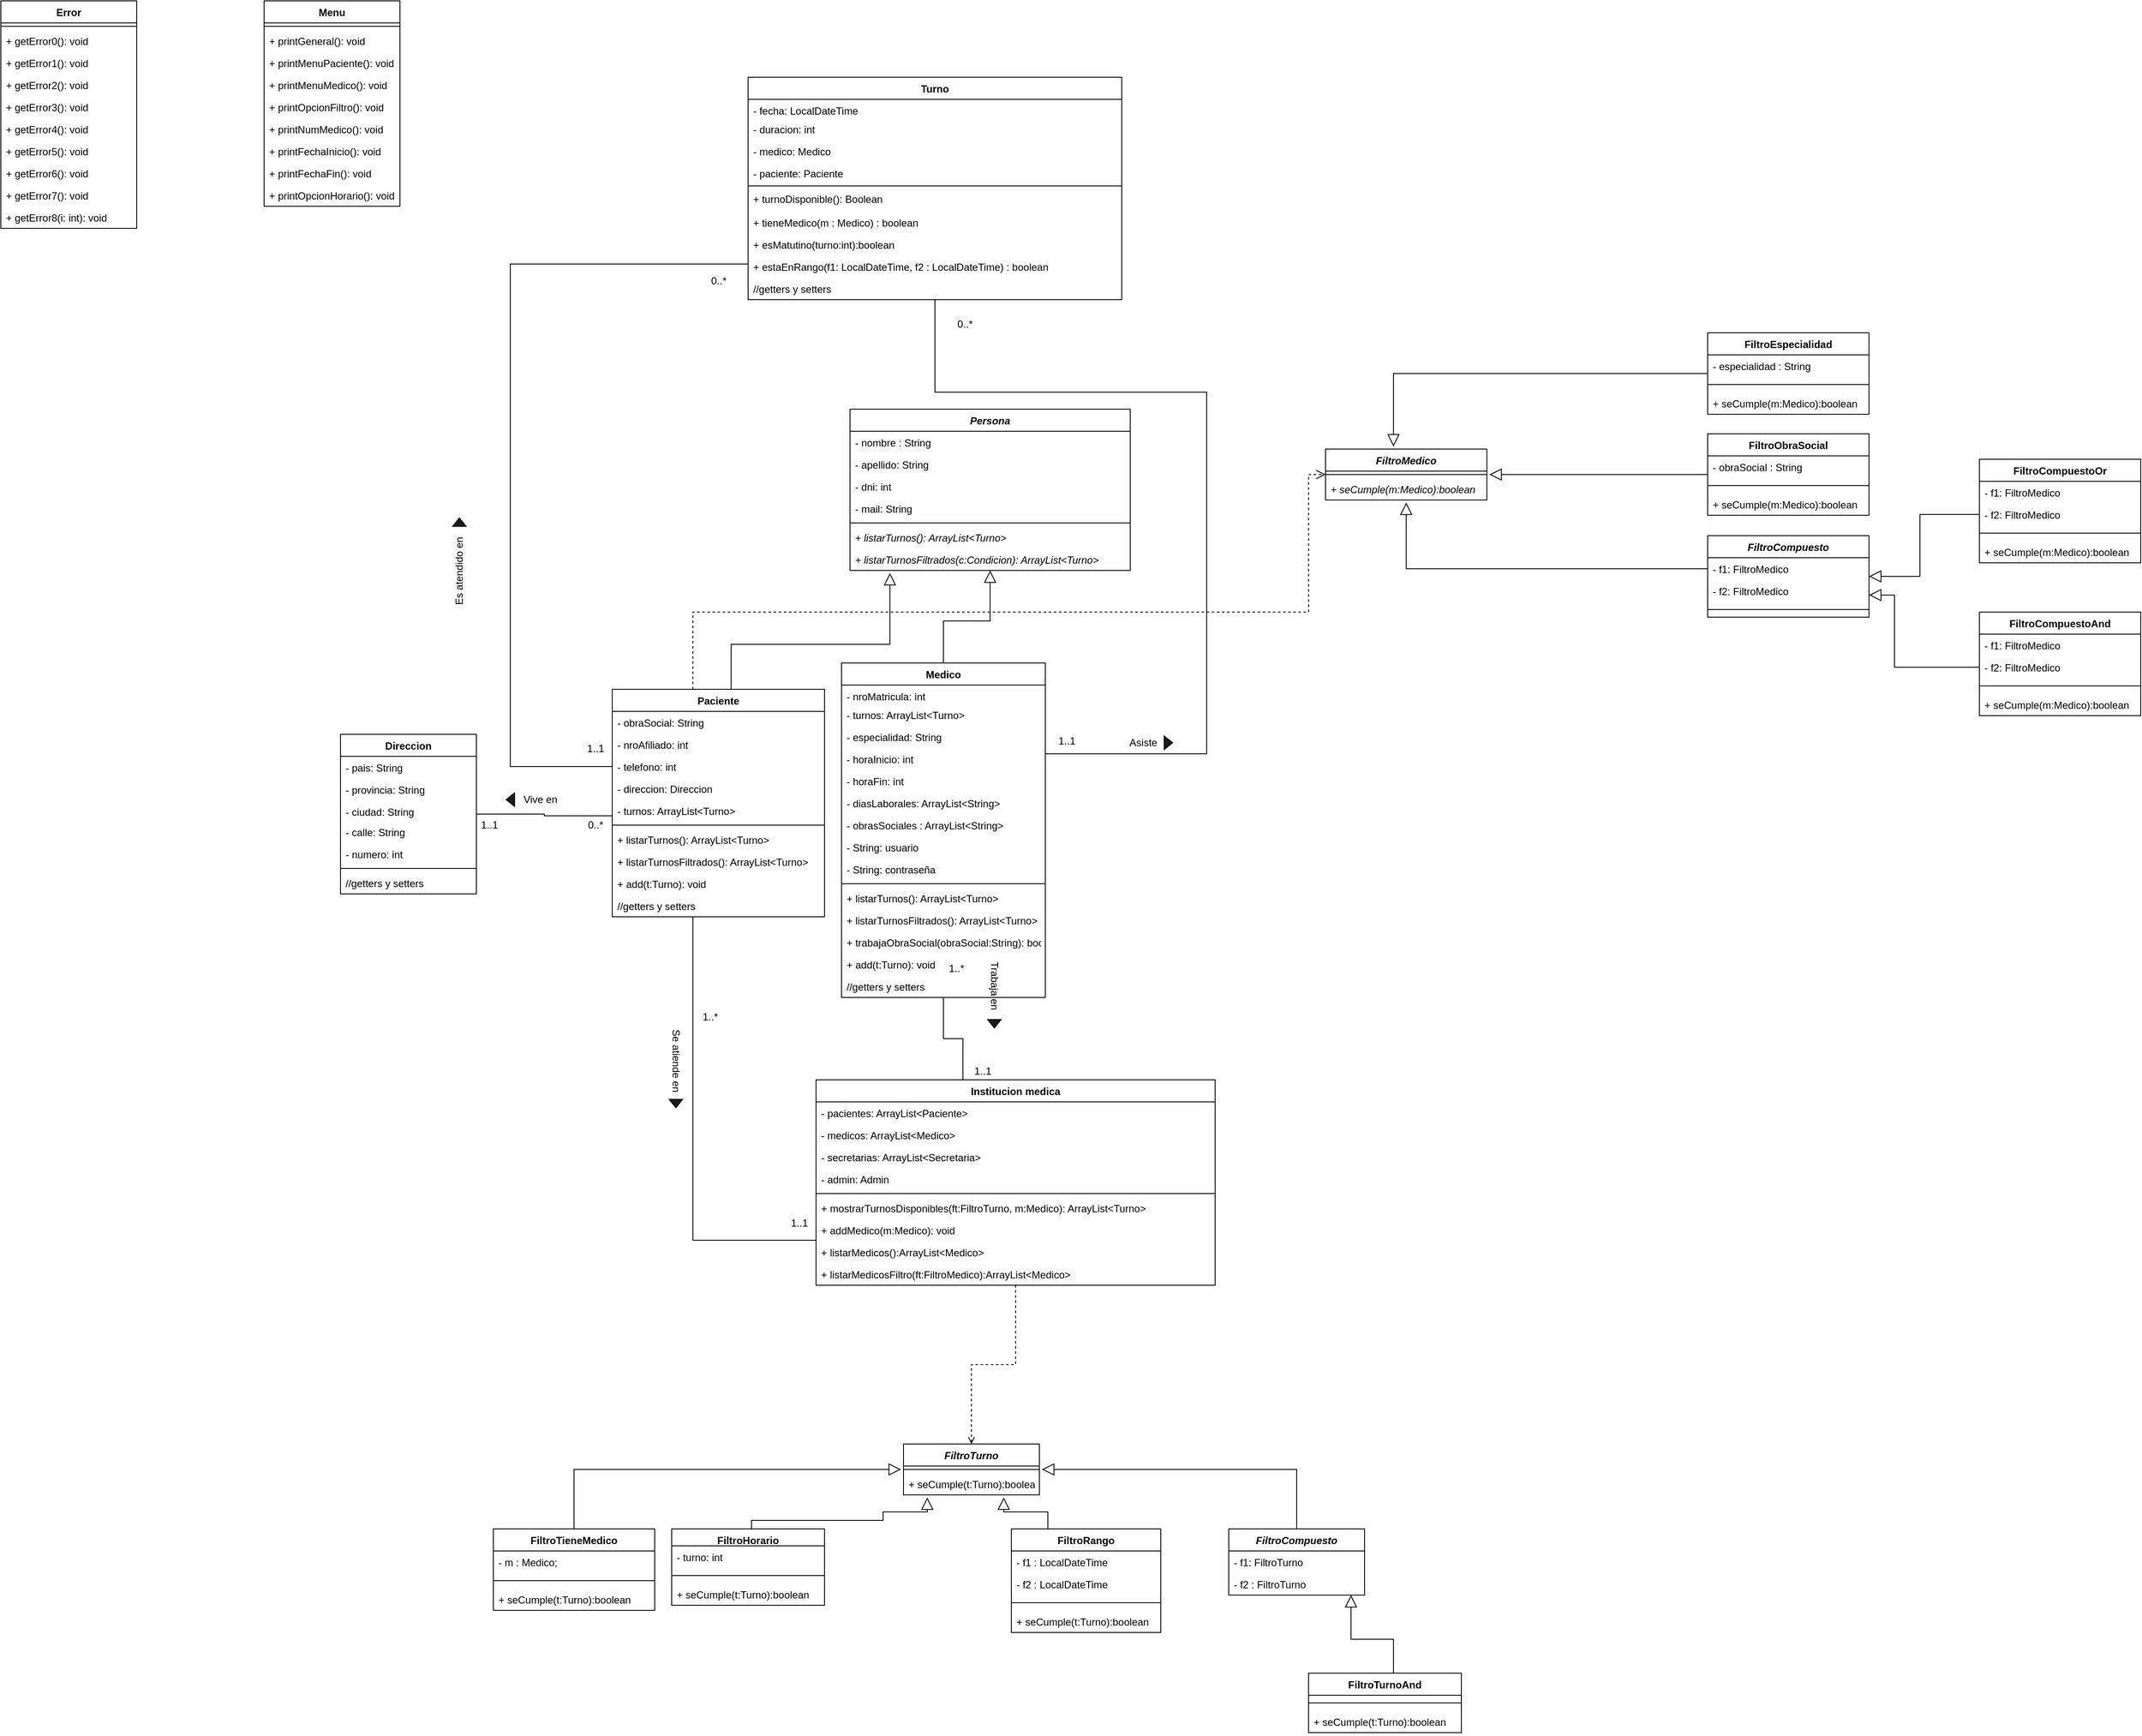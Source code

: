 <mxfile version="19.0.3" type="device"><diagram id="cJiB-IDNyukGRWWoUeCB" name="Page-1"><mxGraphModel dx="1501" dy="3322" grid="1" gridSize="10" guides="1" tooltips="1" connect="1" arrows="1" fold="1" page="1" pageScale="1" pageWidth="827" pageHeight="1169" math="0" shadow="0"><root><mxCell id="0"/><mxCell id="1" parent="0"/><mxCell id="bjw7EigKo9_n3ye77Zrh-1" style="edgeStyle=orthogonalEdgeStyle;rounded=0;orthogonalLoop=1;jettySize=auto;html=1;endArrow=none;endFill=0;" parent="1" source="bjw7EigKo9_n3ye77Zrh-3" target="bjw7EigKo9_n3ye77Zrh-27" edge="1"><mxGeometry relative="1" as="geometry"><Array as="points"><mxPoint x="425" y="90"/></Array></mxGeometry></mxCell><mxCell id="bjw7EigKo9_n3ye77Zrh-2" style="edgeStyle=orthogonalEdgeStyle;rounded=0;orthogonalLoop=1;jettySize=auto;html=1;startArrow=none;startFill=0;endArrow=open;endFill=0;endSize=9;sourcePerimeterSpacing=0;targetPerimeterSpacing=0;strokeWidth=1;dashed=1;" parent="1" source="bjw7EigKo9_n3ye77Zrh-3" target="bjw7EigKo9_n3ye77Zrh-98" edge="1"><mxGeometry relative="1" as="geometry"><Array as="points"><mxPoint x="425" y="-650"/><mxPoint x="1150" y="-650"/><mxPoint x="1150" y="-812"/></Array></mxGeometry></mxCell><mxCell id="bjw7EigKo9_n3ye77Zrh-3" value="Paciente" style="swimlane;fontStyle=1;align=center;verticalAlign=top;childLayout=stackLayout;horizontal=1;startSize=26;horizontalStack=0;resizeParent=1;resizeParentMax=0;resizeLast=0;collapsible=1;marginBottom=0;" parent="1" vertex="1"><mxGeometry x="330" y="-559" width="250" height="268" as="geometry"/></mxCell><mxCell id="bjw7EigKo9_n3ye77Zrh-4" value="- obraSocial: String" style="text;strokeColor=none;fillColor=none;align=left;verticalAlign=top;spacingLeft=4;spacingRight=4;overflow=hidden;rotatable=0;points=[[0,0.5],[1,0.5]];portConstraint=eastwest;" parent="bjw7EigKo9_n3ye77Zrh-3" vertex="1"><mxGeometry y="26" width="250" height="26" as="geometry"/></mxCell><mxCell id="bjw7EigKo9_n3ye77Zrh-5" value="- nroAfiliado: int" style="text;strokeColor=none;fillColor=none;align=left;verticalAlign=top;spacingLeft=4;spacingRight=4;overflow=hidden;rotatable=0;points=[[0,0.5],[1,0.5]];portConstraint=eastwest;" parent="bjw7EigKo9_n3ye77Zrh-3" vertex="1"><mxGeometry y="52" width="250" height="26" as="geometry"/></mxCell><mxCell id="bjw7EigKo9_n3ye77Zrh-6" value="- telefono: int" style="text;strokeColor=none;fillColor=none;align=left;verticalAlign=top;spacingLeft=4;spacingRight=4;overflow=hidden;rotatable=0;points=[[0,0.5],[1,0.5]];portConstraint=eastwest;" parent="bjw7EigKo9_n3ye77Zrh-3" vertex="1"><mxGeometry y="78" width="250" height="26" as="geometry"/></mxCell><mxCell id="bjw7EigKo9_n3ye77Zrh-7" value="- direccion: Direccion" style="text;strokeColor=none;fillColor=none;align=left;verticalAlign=top;spacingLeft=4;spacingRight=4;overflow=hidden;rotatable=0;points=[[0,0.5],[1,0.5]];portConstraint=eastwest;" parent="bjw7EigKo9_n3ye77Zrh-3" vertex="1"><mxGeometry y="104" width="250" height="26" as="geometry"/></mxCell><mxCell id="bjw7EigKo9_n3ye77Zrh-8" value="- turnos: ArrayList&lt;Turno&gt;" style="text;strokeColor=none;fillColor=none;align=left;verticalAlign=top;spacingLeft=4;spacingRight=4;overflow=hidden;rotatable=0;points=[[0,0.5],[1,0.5]];portConstraint=eastwest;" parent="bjw7EigKo9_n3ye77Zrh-3" vertex="1"><mxGeometry y="130" width="250" height="26" as="geometry"/></mxCell><mxCell id="bjw7EigKo9_n3ye77Zrh-9" value="" style="line;strokeWidth=1;fillColor=none;align=left;verticalAlign=middle;spacingTop=-1;spacingLeft=3;spacingRight=3;rotatable=0;labelPosition=right;points=[];portConstraint=eastwest;" parent="bjw7EigKo9_n3ye77Zrh-3" vertex="1"><mxGeometry y="156" width="250" height="8" as="geometry"/></mxCell><mxCell id="bjw7EigKo9_n3ye77Zrh-10" value="+ listarTurnos(): ArrayList&lt;Turno&gt;" style="text;strokeColor=none;fillColor=none;align=left;verticalAlign=top;spacingLeft=4;spacingRight=4;overflow=hidden;rotatable=0;points=[[0,0.5],[1,0.5]];portConstraint=eastwest;" parent="bjw7EigKo9_n3ye77Zrh-3" vertex="1"><mxGeometry y="164" width="250" height="26" as="geometry"/></mxCell><mxCell id="bjw7EigKo9_n3ye77Zrh-11" value="+ listarTurnosFiltrados(): ArrayList&lt;Turno&gt;" style="text;strokeColor=none;fillColor=none;align=left;verticalAlign=top;spacingLeft=4;spacingRight=4;overflow=hidden;rotatable=0;points=[[0,0.5],[1,0.5]];portConstraint=eastwest;" parent="bjw7EigKo9_n3ye77Zrh-3" vertex="1"><mxGeometry y="190" width="250" height="26" as="geometry"/></mxCell><mxCell id="bjw7EigKo9_n3ye77Zrh-16" value="+ add(t:Turno): void" style="text;strokeColor=none;fillColor=none;align=left;verticalAlign=top;spacingLeft=4;spacingRight=4;overflow=hidden;rotatable=0;points=[[0,0.5],[1,0.5]];portConstraint=eastwest;" parent="bjw7EigKo9_n3ye77Zrh-3" vertex="1"><mxGeometry y="216" width="250" height="26" as="geometry"/></mxCell><mxCell id="bjw7EigKo9_n3ye77Zrh-17" value="//getters y setters" style="text;strokeColor=none;fillColor=none;align=left;verticalAlign=top;spacingLeft=4;spacingRight=4;overflow=hidden;rotatable=0;points=[[0,0.5],[1,0.5]];portConstraint=eastwest;" parent="bjw7EigKo9_n3ye77Zrh-3" vertex="1"><mxGeometry y="242" width="250" height="26" as="geometry"/></mxCell><mxCell id="bjw7EigKo9_n3ye77Zrh-18" style="edgeStyle=orthogonalEdgeStyle;rounded=0;orthogonalLoop=1;jettySize=auto;html=1;exitX=0.5;exitY=1;exitDx=0;exitDy=0;entryX=0.5;entryY=0;entryDx=0;entryDy=0;endArrow=none;endFill=0;startArrow=block;startFill=0;sourcePerimeterSpacing=3;startSize=12;" parent="1" source="bjw7EigKo9_n3ye77Zrh-19" target="bjw7EigKo9_n3ye77Zrh-41" edge="1"><mxGeometry relative="1" as="geometry"/></mxCell><mxCell id="bjw7EigKo9_n3ye77Zrh-19" value="Persona" style="swimlane;fontStyle=3;align=center;verticalAlign=top;childLayout=stackLayout;horizontal=1;startSize=26;horizontalStack=0;resizeParent=1;resizeParentMax=0;resizeLast=0;collapsible=1;marginBottom=0;" parent="1" vertex="1"><mxGeometry x="610" y="-889" width="330" height="190" as="geometry"/></mxCell><mxCell id="bjw7EigKo9_n3ye77Zrh-20" value="- nombre : String" style="text;strokeColor=none;fillColor=none;align=left;verticalAlign=top;spacingLeft=4;spacingRight=4;overflow=hidden;rotatable=0;points=[[0,0.5],[1,0.5]];portConstraint=eastwest;" parent="bjw7EigKo9_n3ye77Zrh-19" vertex="1"><mxGeometry y="26" width="330" height="26" as="geometry"/></mxCell><mxCell id="bjw7EigKo9_n3ye77Zrh-21" value="- apellido: String" style="text;strokeColor=none;fillColor=none;align=left;verticalAlign=top;spacingLeft=4;spacingRight=4;overflow=hidden;rotatable=0;points=[[0,0.5],[1,0.5]];portConstraint=eastwest;" parent="bjw7EigKo9_n3ye77Zrh-19" vertex="1"><mxGeometry y="52" width="330" height="26" as="geometry"/></mxCell><mxCell id="bjw7EigKo9_n3ye77Zrh-22" value="- dni: int" style="text;strokeColor=none;fillColor=none;align=left;verticalAlign=top;spacingLeft=4;spacingRight=4;overflow=hidden;rotatable=0;points=[[0,0.5],[1,0.5]];portConstraint=eastwest;" parent="bjw7EigKo9_n3ye77Zrh-19" vertex="1"><mxGeometry y="78" width="330" height="26" as="geometry"/></mxCell><mxCell id="bjw7EigKo9_n3ye77Zrh-23" value="- mail: String" style="text;strokeColor=none;fillColor=none;align=left;verticalAlign=top;spacingLeft=4;spacingRight=4;overflow=hidden;rotatable=0;points=[[0,0.5],[1,0.5]];portConstraint=eastwest;" parent="bjw7EigKo9_n3ye77Zrh-19" vertex="1"><mxGeometry y="104" width="330" height="26" as="geometry"/></mxCell><mxCell id="bjw7EigKo9_n3ye77Zrh-24" value="" style="line;strokeWidth=1;fillColor=none;align=left;verticalAlign=middle;spacingTop=-1;spacingLeft=3;spacingRight=3;rotatable=0;labelPosition=right;points=[];portConstraint=eastwest;" parent="bjw7EigKo9_n3ye77Zrh-19" vertex="1"><mxGeometry y="130" width="330" height="8" as="geometry"/></mxCell><mxCell id="bjw7EigKo9_n3ye77Zrh-25" value="+ listarTurnos(): ArrayList&lt;Turno&gt;" style="text;strokeColor=none;fillColor=none;align=left;verticalAlign=top;spacingLeft=4;spacingRight=4;overflow=hidden;rotatable=0;points=[[0,0.5],[1,0.5]];portConstraint=eastwest;fontStyle=2" parent="bjw7EigKo9_n3ye77Zrh-19" vertex="1"><mxGeometry y="138" width="330" height="26" as="geometry"/></mxCell><mxCell id="bjw7EigKo9_n3ye77Zrh-26" value="+ listarTurnosFiltrados(c:Condicion): ArrayList&lt;Turno&gt;" style="text;strokeColor=none;fillColor=none;align=left;verticalAlign=top;spacingLeft=4;spacingRight=4;overflow=hidden;rotatable=0;points=[[0,0.5],[1,0.5]];portConstraint=eastwest;fontStyle=2" parent="bjw7EigKo9_n3ye77Zrh-19" vertex="1"><mxGeometry y="164" width="330" height="26" as="geometry"/></mxCell><mxCell id="bjw7EigKo9_n3ye77Zrh-27" value="Institucion medica" style="swimlane;fontStyle=1;align=center;verticalAlign=top;childLayout=stackLayout;horizontal=1;startSize=26;horizontalStack=0;resizeParent=1;resizeParentMax=0;resizeLast=0;collapsible=1;marginBottom=0;" parent="1" vertex="1"><mxGeometry x="570" y="-99" width="470" height="242" as="geometry"><mxRectangle x="500" y="140" width="140" height="26" as="alternateBounds"/></mxGeometry></mxCell><mxCell id="bjw7EigKo9_n3ye77Zrh-28" value="- pacientes: ArrayList&lt;Paciente&gt;" style="text;strokeColor=none;fillColor=none;align=left;verticalAlign=top;spacingLeft=4;spacingRight=4;overflow=hidden;rotatable=0;points=[[0,0.5],[1,0.5]];portConstraint=eastwest;" parent="bjw7EigKo9_n3ye77Zrh-27" vertex="1"><mxGeometry y="26" width="470" height="26" as="geometry"/></mxCell><mxCell id="bjw7EigKo9_n3ye77Zrh-29" value="- medicos: ArrayList&lt;Medico&gt;" style="text;strokeColor=none;fillColor=none;align=left;verticalAlign=top;spacingLeft=4;spacingRight=4;overflow=hidden;rotatable=0;points=[[0,0.5],[1,0.5]];portConstraint=eastwest;" parent="bjw7EigKo9_n3ye77Zrh-27" vertex="1"><mxGeometry y="52" width="470" height="26" as="geometry"/></mxCell><mxCell id="bjw7EigKo9_n3ye77Zrh-30" value="- secretarias: ArrayList&lt;Secretaria&gt;" style="text;strokeColor=none;fillColor=none;align=left;verticalAlign=top;spacingLeft=4;spacingRight=4;overflow=hidden;rotatable=0;points=[[0,0.5],[1,0.5]];portConstraint=eastwest;" parent="bjw7EigKo9_n3ye77Zrh-27" vertex="1"><mxGeometry y="78" width="470" height="26" as="geometry"/></mxCell><mxCell id="bjw7EigKo9_n3ye77Zrh-31" value="- admin: Admin" style="text;strokeColor=none;fillColor=none;align=left;verticalAlign=top;spacingLeft=4;spacingRight=4;overflow=hidden;rotatable=0;points=[[0,0.5],[1,0.5]];portConstraint=eastwest;" parent="bjw7EigKo9_n3ye77Zrh-27" vertex="1"><mxGeometry y="104" width="470" height="26" as="geometry"/></mxCell><mxCell id="bjw7EigKo9_n3ye77Zrh-32" value="" style="line;strokeWidth=1;fillColor=none;align=left;verticalAlign=middle;spacingTop=-1;spacingLeft=3;spacingRight=3;rotatable=0;labelPosition=right;points=[];portConstraint=eastwest;" parent="bjw7EigKo9_n3ye77Zrh-27" vertex="1"><mxGeometry y="130" width="470" height="8" as="geometry"/></mxCell><mxCell id="bjw7EigKo9_n3ye77Zrh-34" value="+ mostrarTurnosDisponibles(ft:FiltroTurno, m:Medico): ArrayList&lt;Turno&gt;" style="text;strokeColor=none;fillColor=none;align=left;verticalAlign=top;spacingLeft=4;spacingRight=4;overflow=hidden;rotatable=0;points=[[0,0.5],[1,0.5]];portConstraint=eastwest;" parent="bjw7EigKo9_n3ye77Zrh-27" vertex="1"><mxGeometry y="138" width="470" height="26" as="geometry"/></mxCell><mxCell id="bjw7EigKo9_n3ye77Zrh-35" value="+ addMedico(m:Medico): void" style="text;strokeColor=none;fillColor=none;align=left;verticalAlign=top;spacingLeft=4;spacingRight=4;overflow=hidden;rotatable=0;points=[[0,0.5],[1,0.5]];portConstraint=eastwest;" parent="bjw7EigKo9_n3ye77Zrh-27" vertex="1"><mxGeometry y="164" width="470" height="26" as="geometry"/></mxCell><mxCell id="bjw7EigKo9_n3ye77Zrh-37" value="+ listarMedicos():ArrayList&lt;Medico&gt;" style="text;strokeColor=none;fillColor=none;align=left;verticalAlign=top;spacingLeft=4;spacingRight=4;overflow=hidden;rotatable=0;points=[[0,0.5],[1,0.5]];portConstraint=eastwest;" parent="bjw7EigKo9_n3ye77Zrh-27" vertex="1"><mxGeometry y="190" width="470" height="26" as="geometry"/></mxCell><mxCell id="bjw7EigKo9_n3ye77Zrh-38" value="+ listarMedicosFiltro(ft:FiltroMedico):ArrayList&lt;Medico&gt;" style="text;strokeColor=none;fillColor=none;align=left;verticalAlign=top;spacingLeft=4;spacingRight=4;overflow=hidden;rotatable=0;points=[[0,0.5],[1,0.5]];portConstraint=eastwest;" parent="bjw7EigKo9_n3ye77Zrh-27" vertex="1"><mxGeometry y="216" width="470" height="26" as="geometry"/></mxCell><mxCell id="bjw7EigKo9_n3ye77Zrh-40" style="edgeStyle=orthogonalEdgeStyle;rounded=0;orthogonalLoop=1;jettySize=auto;html=1;endArrow=none;endFill=0;entryX=0.368;entryY=0;entryDx=0;entryDy=0;entryPerimeter=0;" parent="1" source="bjw7EigKo9_n3ye77Zrh-41" target="bjw7EigKo9_n3ye77Zrh-27" edge="1"><mxGeometry relative="1" as="geometry"><mxPoint x="710" y="-149" as="targetPoint"/></mxGeometry></mxCell><mxCell id="bjw7EigKo9_n3ye77Zrh-41" value="Medico" style="swimlane;fontStyle=1;align=center;verticalAlign=top;childLayout=stackLayout;horizontal=1;startSize=26;horizontalStack=0;resizeParent=1;resizeParentMax=0;resizeLast=0;collapsible=1;marginBottom=0;" parent="1" vertex="1"><mxGeometry x="600" y="-590" width="240" height="394" as="geometry"/></mxCell><mxCell id="bjw7EigKo9_n3ye77Zrh-42" value="- nroMatricula: int" style="text;strokeColor=none;fillColor=none;align=left;verticalAlign=top;spacingLeft=4;spacingRight=4;overflow=hidden;rotatable=0;points=[[0,0.5],[1,0.5]];portConstraint=eastwest;" parent="bjw7EigKo9_n3ye77Zrh-41" vertex="1"><mxGeometry y="26" width="240" height="22" as="geometry"/></mxCell><mxCell id="bjw7EigKo9_n3ye77Zrh-43" value="- turnos: ArrayList&lt;Turno&gt;" style="text;strokeColor=none;fillColor=none;align=left;verticalAlign=top;spacingLeft=4;spacingRight=4;overflow=hidden;rotatable=0;points=[[0,0.5],[1,0.5]];portConstraint=eastwest;" parent="bjw7EigKo9_n3ye77Zrh-41" vertex="1"><mxGeometry y="48" width="240" height="26" as="geometry"/></mxCell><mxCell id="bjw7EigKo9_n3ye77Zrh-44" value="- especialidad: String" style="text;strokeColor=none;fillColor=none;align=left;verticalAlign=top;spacingLeft=4;spacingRight=4;overflow=hidden;rotatable=0;points=[[0,0.5],[1,0.5]];portConstraint=eastwest;" parent="bjw7EigKo9_n3ye77Zrh-41" vertex="1"><mxGeometry y="74" width="240" height="26" as="geometry"/></mxCell><mxCell id="bjw7EigKo9_n3ye77Zrh-45" value="- horaInicio: int" style="text;strokeColor=none;fillColor=none;align=left;verticalAlign=top;spacingLeft=4;spacingRight=4;overflow=hidden;rotatable=0;points=[[0,0.5],[1,0.5]];portConstraint=eastwest;" parent="bjw7EigKo9_n3ye77Zrh-41" vertex="1"><mxGeometry y="100" width="240" height="26" as="geometry"/></mxCell><mxCell id="bjw7EigKo9_n3ye77Zrh-46" value="- horaFin: int" style="text;strokeColor=none;fillColor=none;align=left;verticalAlign=top;spacingLeft=4;spacingRight=4;overflow=hidden;rotatable=0;points=[[0,0.5],[1,0.5]];portConstraint=eastwest;" parent="bjw7EigKo9_n3ye77Zrh-41" vertex="1"><mxGeometry y="126" width="240" height="26" as="geometry"/></mxCell><mxCell id="bjw7EigKo9_n3ye77Zrh-47" value="- diasLaborales: ArrayList&lt;String&gt;" style="text;strokeColor=none;fillColor=none;align=left;verticalAlign=top;spacingLeft=4;spacingRight=4;overflow=hidden;rotatable=0;points=[[0,0.5],[1,0.5]];portConstraint=eastwest;" parent="bjw7EigKo9_n3ye77Zrh-41" vertex="1"><mxGeometry y="152" width="240" height="26" as="geometry"/></mxCell><mxCell id="bjw7EigKo9_n3ye77Zrh-48" value="- obrasSociales : ArrayList&lt;String&gt;" style="text;strokeColor=none;fillColor=none;align=left;verticalAlign=top;spacingLeft=4;spacingRight=4;overflow=hidden;rotatable=0;points=[[0,0.5],[1,0.5]];portConstraint=eastwest;" parent="bjw7EigKo9_n3ye77Zrh-41" vertex="1"><mxGeometry y="178" width="240" height="26" as="geometry"/></mxCell><mxCell id="3RdYv2vXyLwJVeUjbhMm-1" value="- String: usuario" style="text;strokeColor=none;fillColor=none;align=left;verticalAlign=top;spacingLeft=4;spacingRight=4;overflow=hidden;rotatable=0;points=[[0,0.5],[1,0.5]];portConstraint=eastwest;" vertex="1" parent="bjw7EigKo9_n3ye77Zrh-41"><mxGeometry y="204" width="240" height="26" as="geometry"/></mxCell><mxCell id="3RdYv2vXyLwJVeUjbhMm-2" value="- String: contraseña" style="text;strokeColor=none;fillColor=none;align=left;verticalAlign=top;spacingLeft=4;spacingRight=4;overflow=hidden;rotatable=0;points=[[0,0.5],[1,0.5]];portConstraint=eastwest;" vertex="1" parent="bjw7EigKo9_n3ye77Zrh-41"><mxGeometry y="230" width="240" height="26" as="geometry"/></mxCell><mxCell id="bjw7EigKo9_n3ye77Zrh-49" value="" style="line;strokeWidth=1;fillColor=none;align=left;verticalAlign=middle;spacingTop=-1;spacingLeft=3;spacingRight=3;rotatable=0;labelPosition=right;points=[];portConstraint=eastwest;" parent="bjw7EigKo9_n3ye77Zrh-41" vertex="1"><mxGeometry y="256" width="240" height="8" as="geometry"/></mxCell><mxCell id="bjw7EigKo9_n3ye77Zrh-50" value="+ listarTurnos(): ArrayList&lt;Turno&gt;" style="text;strokeColor=none;fillColor=none;align=left;verticalAlign=top;spacingLeft=4;spacingRight=4;overflow=hidden;rotatable=0;points=[[0,0.5],[1,0.5]];portConstraint=eastwest;" parent="bjw7EigKo9_n3ye77Zrh-41" vertex="1"><mxGeometry y="264" width="240" height="26" as="geometry"/></mxCell><mxCell id="bjw7EigKo9_n3ye77Zrh-51" value="+ listarTurnosFiltrados(): ArrayList&lt;Turno&gt;" style="text;strokeColor=none;fillColor=none;align=left;verticalAlign=top;spacingLeft=4;spacingRight=4;overflow=hidden;rotatable=0;points=[[0,0.5],[1,0.5]];portConstraint=eastwest;" parent="bjw7EigKo9_n3ye77Zrh-41" vertex="1"><mxGeometry y="290" width="240" height="26" as="geometry"/></mxCell><mxCell id="bjw7EigKo9_n3ye77Zrh-52" value="+ trabajaObraSocial(obraSocial:String): boolean" style="text;strokeColor=none;fillColor=none;align=left;verticalAlign=top;spacingLeft=4;spacingRight=4;overflow=hidden;rotatable=0;points=[[0,0.5],[1,0.5]];portConstraint=eastwest;" parent="bjw7EigKo9_n3ye77Zrh-41" vertex="1"><mxGeometry y="316" width="240" height="26" as="geometry"/></mxCell><mxCell id="bjw7EigKo9_n3ye77Zrh-53" value="+ add(t:Turno): void" style="text;strokeColor=none;fillColor=none;align=left;verticalAlign=top;spacingLeft=4;spacingRight=4;overflow=hidden;rotatable=0;points=[[0,0.5],[1,0.5]];portConstraint=eastwest;" parent="bjw7EigKo9_n3ye77Zrh-41" vertex="1"><mxGeometry y="342" width="240" height="26" as="geometry"/></mxCell><mxCell id="bjw7EigKo9_n3ye77Zrh-54" value="//getters y setters" style="text;strokeColor=none;fillColor=none;align=left;verticalAlign=top;spacingLeft=4;spacingRight=4;overflow=hidden;rotatable=0;points=[[0,0.5],[1,0.5]];portConstraint=eastwest;" parent="bjw7EigKo9_n3ye77Zrh-41" vertex="1"><mxGeometry y="368" width="240" height="26" as="geometry"/></mxCell><mxCell id="bjw7EigKo9_n3ye77Zrh-74" style="edgeStyle=orthogonalEdgeStyle;rounded=0;orthogonalLoop=1;jettySize=auto;html=1;startArrow=none;startFill=0;endArrow=none;endFill=0;endSize=13;" parent="1" source="bjw7EigKo9_n3ye77Zrh-75" target="bjw7EigKo9_n3ye77Zrh-3" edge="1"><mxGeometry relative="1" as="geometry"><Array as="points"><mxPoint x="250" y="-412"/><mxPoint x="250" y="-410"/></Array></mxGeometry></mxCell><mxCell id="bjw7EigKo9_n3ye77Zrh-75" value="Direccion" style="swimlane;fontStyle=1;align=center;verticalAlign=top;childLayout=stackLayout;horizontal=1;startSize=26;horizontalStack=0;resizeParent=1;resizeParentMax=0;resizeLast=0;collapsible=1;marginBottom=0;" parent="1" vertex="1"><mxGeometry x="10" y="-506" width="160" height="188" as="geometry"/></mxCell><mxCell id="bjw7EigKo9_n3ye77Zrh-76" value="- pais: String" style="text;strokeColor=none;fillColor=none;align=left;verticalAlign=top;spacingLeft=4;spacingRight=4;overflow=hidden;rotatable=0;points=[[0,0.5],[1,0.5]];portConstraint=eastwest;" parent="bjw7EigKo9_n3ye77Zrh-75" vertex="1"><mxGeometry y="26" width="160" height="26" as="geometry"/></mxCell><mxCell id="bjw7EigKo9_n3ye77Zrh-77" value="- provincia: String" style="text;strokeColor=none;fillColor=none;align=left;verticalAlign=top;spacingLeft=4;spacingRight=4;overflow=hidden;rotatable=0;points=[[0,0.5],[1,0.5]];portConstraint=eastwest;" parent="bjw7EigKo9_n3ye77Zrh-75" vertex="1"><mxGeometry y="52" width="160" height="26" as="geometry"/></mxCell><mxCell id="bjw7EigKo9_n3ye77Zrh-78" value="- ciudad: String" style="text;strokeColor=none;fillColor=none;align=left;verticalAlign=top;spacingLeft=4;spacingRight=4;overflow=hidden;rotatable=0;points=[[0,0.5],[1,0.5]];portConstraint=eastwest;" parent="bjw7EigKo9_n3ye77Zrh-75" vertex="1"><mxGeometry y="78" width="160" height="24" as="geometry"/></mxCell><mxCell id="bjw7EigKo9_n3ye77Zrh-79" value="- calle: String" style="text;strokeColor=none;fillColor=none;align=left;verticalAlign=top;spacingLeft=4;spacingRight=4;overflow=hidden;rotatable=0;points=[[0,0.5],[1,0.5]];portConstraint=eastwest;" parent="bjw7EigKo9_n3ye77Zrh-75" vertex="1"><mxGeometry y="102" width="160" height="26" as="geometry"/></mxCell><mxCell id="bjw7EigKo9_n3ye77Zrh-80" value="- numero: int" style="text;strokeColor=none;fillColor=none;align=left;verticalAlign=top;spacingLeft=4;spacingRight=4;overflow=hidden;rotatable=0;points=[[0,0.5],[1,0.5]];portConstraint=eastwest;" parent="bjw7EigKo9_n3ye77Zrh-75" vertex="1"><mxGeometry y="128" width="160" height="26" as="geometry"/></mxCell><mxCell id="bjw7EigKo9_n3ye77Zrh-81" value="" style="line;strokeWidth=1;fillColor=none;align=left;verticalAlign=middle;spacingTop=-1;spacingLeft=3;spacingRight=3;rotatable=0;labelPosition=right;points=[];portConstraint=eastwest;" parent="bjw7EigKo9_n3ye77Zrh-75" vertex="1"><mxGeometry y="154" width="160" height="8" as="geometry"/></mxCell><mxCell id="bjw7EigKo9_n3ye77Zrh-82" value="//getters y setters" style="text;strokeColor=none;fillColor=none;align=left;verticalAlign=top;spacingLeft=4;spacingRight=4;overflow=hidden;rotatable=0;points=[[0,0.5],[1,0.5]];portConstraint=eastwest;" parent="bjw7EigKo9_n3ye77Zrh-75" vertex="1"><mxGeometry y="162" width="160" height="26" as="geometry"/></mxCell><mxCell id="bjw7EigKo9_n3ye77Zrh-83" value="Turno" style="swimlane;fontStyle=1;align=center;verticalAlign=top;childLayout=stackLayout;horizontal=1;startSize=26;horizontalStack=0;resizeParent=1;resizeParentMax=0;resizeLast=0;collapsible=1;marginBottom=0;" parent="1" vertex="1"><mxGeometry x="490" y="-1280" width="440" height="262" as="geometry"><mxRectangle x="1140" y="610" width="70" height="26" as="alternateBounds"/></mxGeometry></mxCell><mxCell id="bjw7EigKo9_n3ye77Zrh-84" value="- fecha: LocalDateTime" style="text;strokeColor=none;fillColor=none;align=left;verticalAlign=top;spacingLeft=4;spacingRight=4;overflow=hidden;rotatable=0;points=[[0,0.5],[1,0.5]];portConstraint=eastwest;" parent="bjw7EigKo9_n3ye77Zrh-83" vertex="1"><mxGeometry y="26" width="440" height="22" as="geometry"/></mxCell><mxCell id="bjw7EigKo9_n3ye77Zrh-85" value="- duracion: int" style="text;strokeColor=none;fillColor=none;align=left;verticalAlign=top;spacingLeft=4;spacingRight=4;overflow=hidden;rotatable=0;points=[[0,0.5],[1,0.5]];portConstraint=eastwest;" parent="bjw7EigKo9_n3ye77Zrh-83" vertex="1"><mxGeometry y="48" width="440" height="26" as="geometry"/></mxCell><mxCell id="bjw7EigKo9_n3ye77Zrh-86" value="- medico: Medico" style="text;strokeColor=none;fillColor=none;align=left;verticalAlign=top;spacingLeft=4;spacingRight=4;overflow=hidden;rotatable=0;points=[[0,0.5],[1,0.5]];portConstraint=eastwest;" parent="bjw7EigKo9_n3ye77Zrh-83" vertex="1"><mxGeometry y="74" width="440" height="26" as="geometry"/></mxCell><mxCell id="bjw7EigKo9_n3ye77Zrh-87" value="- paciente: Paciente" style="text;strokeColor=none;fillColor=none;align=left;verticalAlign=top;spacingLeft=4;spacingRight=4;overflow=hidden;rotatable=0;points=[[0,0.5],[1,0.5]];portConstraint=eastwest;" parent="bjw7EigKo9_n3ye77Zrh-83" vertex="1"><mxGeometry y="100" width="440" height="26" as="geometry"/></mxCell><mxCell id="bjw7EigKo9_n3ye77Zrh-88" value="" style="line;strokeWidth=1;fillColor=none;align=left;verticalAlign=middle;spacingTop=-1;spacingLeft=3;spacingRight=3;rotatable=0;labelPosition=right;points=[];portConstraint=eastwest;" parent="bjw7EigKo9_n3ye77Zrh-83" vertex="1"><mxGeometry y="126" width="440" height="4" as="geometry"/></mxCell><mxCell id="bjw7EigKo9_n3ye77Zrh-89" value="+ turnoDisponible(): Boolean" style="text;strokeColor=none;fillColor=none;align=left;verticalAlign=top;spacingLeft=4;spacingRight=4;overflow=hidden;rotatable=0;points=[[0,0.5],[1,0.5]];portConstraint=eastwest;" parent="bjw7EigKo9_n3ye77Zrh-83" vertex="1"><mxGeometry y="130" width="440" height="28" as="geometry"/></mxCell><mxCell id="bjw7EigKo9_n3ye77Zrh-90" value="+ tieneMedico(m : Medico) : boolean" style="text;strokeColor=none;fillColor=none;align=left;verticalAlign=top;spacingLeft=4;spacingRight=4;overflow=hidden;rotatable=0;points=[[0,0.5],[1,0.5]];portConstraint=eastwest;" parent="bjw7EigKo9_n3ye77Zrh-83" vertex="1"><mxGeometry y="158" width="440" height="26" as="geometry"/></mxCell><mxCell id="bjw7EigKo9_n3ye77Zrh-91" value="+ esMatutino(turno:int):boolean" style="text;strokeColor=none;fillColor=none;align=left;verticalAlign=top;spacingLeft=4;spacingRight=4;overflow=hidden;rotatable=0;points=[[0,0.5],[1,0.5]];portConstraint=eastwest;" parent="bjw7EigKo9_n3ye77Zrh-83" vertex="1"><mxGeometry y="184" width="440" height="26" as="geometry"/></mxCell><mxCell id="bjw7EigKo9_n3ye77Zrh-92" value="+ estaEnRango(f1: LocalDateTime, f2 : LocalDateTime) : boolean" style="text;strokeColor=none;fillColor=none;align=left;verticalAlign=top;spacingLeft=4;spacingRight=4;overflow=hidden;rotatable=0;points=[[0,0.5],[1,0.5]];portConstraint=eastwest;" parent="bjw7EigKo9_n3ye77Zrh-83" vertex="1"><mxGeometry y="210" width="440" height="26" as="geometry"/></mxCell><mxCell id="bjw7EigKo9_n3ye77Zrh-93" value="//getters y setters" style="text;strokeColor=none;fillColor=none;align=left;verticalAlign=top;spacingLeft=4;spacingRight=4;overflow=hidden;rotatable=0;points=[[0,0.5],[1,0.5]];portConstraint=eastwest;" parent="bjw7EigKo9_n3ye77Zrh-83" vertex="1"><mxGeometry y="236" width="440" height="26" as="geometry"/></mxCell><mxCell id="bjw7EigKo9_n3ye77Zrh-94" style="edgeStyle=orthogonalEdgeStyle;rounded=0;orthogonalLoop=1;jettySize=auto;html=1;endArrow=none;endFill=0;startArrow=block;startFill=0;sourcePerimeterSpacing=3;startSize=12;" parent="1" source="bjw7EigKo9_n3ye77Zrh-19" target="bjw7EigKo9_n3ye77Zrh-3" edge="1"><mxGeometry relative="1" as="geometry"><mxPoint x="460" y="-590" as="targetPoint"/><Array as="points"><mxPoint x="657" y="-612"/><mxPoint x="470" y="-612"/></Array></mxGeometry></mxCell><mxCell id="bjw7EigKo9_n3ye77Zrh-95" style="edgeStyle=orthogonalEdgeStyle;rounded=0;orthogonalLoop=1;jettySize=auto;html=1;endArrow=none;endFill=0;startArrow=block;startFill=0;sourcePerimeterSpacing=3;startSize=12;" parent="1" source="bjw7EigKo9_n3ye77Zrh-98" target="bjw7EigKo9_n3ye77Zrh-101" edge="1"><mxGeometry relative="1" as="geometry"><Array as="points"><mxPoint x="1250" y="-931"/></Array></mxGeometry></mxCell><mxCell id="bjw7EigKo9_n3ye77Zrh-96" style="edgeStyle=orthogonalEdgeStyle;rounded=0;orthogonalLoop=1;jettySize=auto;html=1;endArrow=none;endFill=0;startArrow=block;startFill=0;sourcePerimeterSpacing=3;startSize=12;" parent="1" source="bjw7EigKo9_n3ye77Zrh-98" target="bjw7EigKo9_n3ye77Zrh-105" edge="1"><mxGeometry relative="1" as="geometry"/></mxCell><mxCell id="bjw7EigKo9_n3ye77Zrh-97" style="edgeStyle=orthogonalEdgeStyle;rounded=0;orthogonalLoop=1;jettySize=auto;html=1;endArrow=none;endFill=0;startArrow=block;startFill=0;sourcePerimeterSpacing=3;startSize=12;" parent="1" source="bjw7EigKo9_n3ye77Zrh-98" target="bjw7EigKo9_n3ye77Zrh-110" edge="1"><mxGeometry relative="1" as="geometry"/></mxCell><mxCell id="bjw7EigKo9_n3ye77Zrh-98" value="FiltroMedico" style="swimlane;fontStyle=3;align=center;verticalAlign=top;childLayout=stackLayout;horizontal=1;startSize=26;horizontalStack=0;resizeParent=1;resizeParentMax=0;resizeLast=0;collapsible=1;marginBottom=0;" parent="1" vertex="1"><mxGeometry x="1170" y="-842" width="190" height="60" as="geometry"/></mxCell><mxCell id="bjw7EigKo9_n3ye77Zrh-99" value="" style="line;strokeWidth=1;fillColor=none;align=left;verticalAlign=middle;spacingTop=-1;spacingLeft=3;spacingRight=3;rotatable=0;labelPosition=right;points=[];portConstraint=eastwest;" parent="bjw7EigKo9_n3ye77Zrh-98" vertex="1"><mxGeometry y="26" width="190" height="8" as="geometry"/></mxCell><mxCell id="bjw7EigKo9_n3ye77Zrh-100" value="+ seCumple(m:Medico):boolean" style="text;strokeColor=none;fillColor=none;align=left;verticalAlign=top;spacingLeft=4;spacingRight=4;overflow=hidden;rotatable=0;points=[[0,0.5],[1,0.5]];portConstraint=eastwest;fontStyle=2;labelBackgroundColor=none;" parent="bjw7EigKo9_n3ye77Zrh-98" vertex="1"><mxGeometry y="34" width="190" height="26" as="geometry"/></mxCell><mxCell id="bjw7EigKo9_n3ye77Zrh-101" value="FiltroEspecialidad" style="swimlane;fontStyle=1;align=center;verticalAlign=top;childLayout=stackLayout;horizontal=1;startSize=26;horizontalStack=0;resizeParent=1;resizeParentMax=0;resizeLast=0;collapsible=1;marginBottom=0;" parent="1" vertex="1"><mxGeometry x="1620" y="-979" width="190" height="96" as="geometry"/></mxCell><mxCell id="bjw7EigKo9_n3ye77Zrh-102" value="- especialidad : String" style="text;strokeColor=none;fillColor=none;align=left;verticalAlign=top;spacingLeft=4;spacingRight=4;overflow=hidden;rotatable=0;points=[[0,0.5],[1,0.5]];portConstraint=eastwest;fontStyle=0;labelBackgroundColor=none;" parent="bjw7EigKo9_n3ye77Zrh-101" vertex="1"><mxGeometry y="26" width="190" height="26" as="geometry"/></mxCell><mxCell id="bjw7EigKo9_n3ye77Zrh-103" value="" style="line;strokeWidth=1;fillColor=none;align=left;verticalAlign=middle;spacingTop=-1;spacingLeft=3;spacingRight=3;rotatable=0;labelPosition=right;points=[];portConstraint=eastwest;" parent="bjw7EigKo9_n3ye77Zrh-101" vertex="1"><mxGeometry y="52" width="190" height="18" as="geometry"/></mxCell><mxCell id="bjw7EigKo9_n3ye77Zrh-104" value="+ seCumple(m:Medico):boolean" style="text;strokeColor=none;fillColor=none;align=left;verticalAlign=top;spacingLeft=4;spacingRight=4;overflow=hidden;rotatable=0;points=[[0,0.5],[1,0.5]];portConstraint=eastwest;fontStyle=0;labelBackgroundColor=none;" parent="bjw7EigKo9_n3ye77Zrh-101" vertex="1"><mxGeometry y="70" width="190" height="26" as="geometry"/></mxCell><mxCell id="bjw7EigKo9_n3ye77Zrh-105" value="FiltroObraSocial" style="swimlane;fontStyle=1;align=center;verticalAlign=top;childLayout=stackLayout;horizontal=1;startSize=26;horizontalStack=0;resizeParent=1;resizeParentMax=0;resizeLast=0;collapsible=1;marginBottom=0;" parent="1" vertex="1"><mxGeometry x="1620" y="-860" width="190" height="96" as="geometry"/></mxCell><mxCell id="bjw7EigKo9_n3ye77Zrh-106" value="- obraSocial : String" style="text;strokeColor=none;fillColor=none;align=left;verticalAlign=top;spacingLeft=4;spacingRight=4;overflow=hidden;rotatable=0;points=[[0,0.5],[1,0.5]];portConstraint=eastwest;fontStyle=0;labelBackgroundColor=none;" parent="bjw7EigKo9_n3ye77Zrh-105" vertex="1"><mxGeometry y="26" width="190" height="26" as="geometry"/></mxCell><mxCell id="bjw7EigKo9_n3ye77Zrh-107" value="" style="line;strokeWidth=1;fillColor=none;align=left;verticalAlign=middle;spacingTop=-1;spacingLeft=3;spacingRight=3;rotatable=0;labelPosition=right;points=[];portConstraint=eastwest;" parent="bjw7EigKo9_n3ye77Zrh-105" vertex="1"><mxGeometry y="52" width="190" height="18" as="geometry"/></mxCell><mxCell id="bjw7EigKo9_n3ye77Zrh-108" value="+ seCumple(m:Medico):boolean" style="text;strokeColor=none;fillColor=none;align=left;verticalAlign=top;spacingLeft=4;spacingRight=4;overflow=hidden;rotatable=0;points=[[0,0.5],[1,0.5]];portConstraint=eastwest;fontStyle=0;labelBackgroundColor=none;" parent="bjw7EigKo9_n3ye77Zrh-105" vertex="1"><mxGeometry y="70" width="190" height="26" as="geometry"/></mxCell><mxCell id="bjw7EigKo9_n3ye77Zrh-109" value="FiltroCompuesto" style="swimlane;fontStyle=3;align=center;verticalAlign=top;childLayout=stackLayout;horizontal=1;startSize=26;horizontalStack=0;resizeParent=1;resizeParentMax=0;resizeLast=0;collapsible=1;marginBottom=0;" parent="1" vertex="1"><mxGeometry x="1620" y="-740" width="190" height="96" as="geometry"/></mxCell><mxCell id="bjw7EigKo9_n3ye77Zrh-110" value="- f1: FiltroMedico" style="text;strokeColor=none;fillColor=none;align=left;verticalAlign=top;spacingLeft=4;spacingRight=4;overflow=hidden;rotatable=0;points=[[0,0.5],[1,0.5]];portConstraint=eastwest;fontStyle=0;labelBackgroundColor=none;" parent="bjw7EigKo9_n3ye77Zrh-109" vertex="1"><mxGeometry y="26" width="190" height="26" as="geometry"/></mxCell><mxCell id="bjw7EigKo9_n3ye77Zrh-111" value="- f2: FiltroMedico" style="text;strokeColor=none;fillColor=none;align=left;verticalAlign=top;spacingLeft=4;spacingRight=4;overflow=hidden;rotatable=0;points=[[0,0.5],[1,0.5]];portConstraint=eastwest;fontStyle=0;labelBackgroundColor=none;" parent="bjw7EigKo9_n3ye77Zrh-109" vertex="1"><mxGeometry y="52" width="190" height="26" as="geometry"/></mxCell><mxCell id="bjw7EigKo9_n3ye77Zrh-112" value="" style="line;strokeWidth=1;fillColor=none;align=left;verticalAlign=middle;spacingTop=-1;spacingLeft=3;spacingRight=3;rotatable=0;labelPosition=right;points=[];portConstraint=eastwest;" parent="bjw7EigKo9_n3ye77Zrh-109" vertex="1"><mxGeometry y="78" width="190" height="18" as="geometry"/></mxCell><mxCell id="bjw7EigKo9_n3ye77Zrh-113" value="Se atiende en&amp;nbsp;" style="text;html=1;align=center;verticalAlign=middle;resizable=0;points=[];autosize=1;strokeColor=none;fillColor=none;rotation=90;" parent="1" vertex="1"><mxGeometry x="360" y="-130" width="90" height="20" as="geometry"/></mxCell><mxCell id="bjw7EigKo9_n3ye77Zrh-114" value="" style="triangle;whiteSpace=wrap;html=1;labelBackgroundColor=none;rotation=90;fillColor=#1A1A1A;" parent="1" vertex="1"><mxGeometry x="400" y="-79" width="10" height="16" as="geometry"/></mxCell><mxCell id="bjw7EigKo9_n3ye77Zrh-115" value="1..1" style="text;html=1;align=center;verticalAlign=middle;resizable=0;points=[];autosize=1;strokeColor=none;fillColor=none;" parent="1" vertex="1"><mxGeometry x="530" y="60" width="40" height="20" as="geometry"/></mxCell><mxCell id="bjw7EigKo9_n3ye77Zrh-116" value="1..*" style="text;html=1;align=center;verticalAlign=middle;resizable=0;points=[];autosize=1;strokeColor=none;fillColor=none;" parent="1" vertex="1"><mxGeometry x="430" y="-183" width="30" height="20" as="geometry"/></mxCell><mxCell id="bjw7EigKo9_n3ye77Zrh-117" value="Trabaja en" style="text;html=1;align=center;verticalAlign=middle;resizable=0;points=[];autosize=1;strokeColor=none;fillColor=none;rotation=90;" parent="1" vertex="1"><mxGeometry x="745" y="-220" width="70" height="20" as="geometry"/></mxCell><mxCell id="bjw7EigKo9_n3ye77Zrh-118" value="" style="triangle;whiteSpace=wrap;html=1;labelBackgroundColor=none;rotation=90;fillColor=#1A1A1A;" parent="1" vertex="1"><mxGeometry x="775" y="-173" width="10" height="16" as="geometry"/></mxCell><mxCell id="bjw7EigKo9_n3ye77Zrh-119" value="1..1" style="text;html=1;align=center;verticalAlign=middle;resizable=0;points=[];autosize=1;strokeColor=none;fillColor=none;" parent="1" vertex="1"><mxGeometry x="746" y="-119" width="40" height="20" as="geometry"/></mxCell><mxCell id="bjw7EigKo9_n3ye77Zrh-120" value="1..*" style="text;html=1;align=center;verticalAlign=middle;resizable=0;points=[];autosize=1;strokeColor=none;fillColor=none;" parent="1" vertex="1"><mxGeometry x="720" y="-240" width="30" height="20" as="geometry"/></mxCell><mxCell id="bjw7EigKo9_n3ye77Zrh-131" value="Vive en" style="text;html=1;align=center;verticalAlign=middle;resizable=0;points=[];autosize=1;strokeColor=none;fillColor=none;rotation=0;" parent="1" vertex="1"><mxGeometry x="215" y="-439" width="60" height="20" as="geometry"/></mxCell><mxCell id="bjw7EigKo9_n3ye77Zrh-132" value="" style="triangle;whiteSpace=wrap;html=1;labelBackgroundColor=none;rotation=-180;fillColor=#1A1A1A;" parent="1" vertex="1"><mxGeometry x="205" y="-437" width="10" height="16" as="geometry"/></mxCell><mxCell id="bjw7EigKo9_n3ye77Zrh-133" value="1..1" style="text;html=1;align=center;verticalAlign=middle;resizable=0;points=[];autosize=1;strokeColor=none;fillColor=none;" parent="1" vertex="1"><mxGeometry x="165" y="-409" width="40" height="20" as="geometry"/></mxCell><mxCell id="bjw7EigKo9_n3ye77Zrh-134" value="0..*" style="text;html=1;align=center;verticalAlign=middle;resizable=0;points=[];autosize=1;strokeColor=none;fillColor=none;" parent="1" vertex="1"><mxGeometry x="295" y="-409" width="30" height="20" as="geometry"/></mxCell><mxCell id="bjw7EigKo9_n3ye77Zrh-135" value="0..*" style="text;html=1;align=center;verticalAlign=middle;resizable=0;points=[];autosize=1;strokeColor=none;fillColor=none;" parent="1" vertex="1"><mxGeometry x="440" y="-1050" width="30" height="20" as="geometry"/></mxCell><mxCell id="bjw7EigKo9_n3ye77Zrh-136" value="1..1" style="text;html=1;align=center;verticalAlign=middle;resizable=0;points=[];autosize=1;strokeColor=none;fillColor=none;" parent="1" vertex="1"><mxGeometry x="290" y="-499" width="40" height="20" as="geometry"/></mxCell><mxCell id="bjw7EigKo9_n3ye77Zrh-137" style="edgeStyle=orthogonalEdgeStyle;rounded=0;orthogonalLoop=1;jettySize=auto;html=1;exitX=0;exitY=0.5;exitDx=0;exitDy=0;startArrow=none;startFill=0;endArrow=none;endFill=0;endSize=13;" parent="1" source="bjw7EigKo9_n3ye77Zrh-6" target="bjw7EigKo9_n3ye77Zrh-83" edge="1"><mxGeometry relative="1" as="geometry"><Array as="points"><mxPoint x="210" y="-468"/><mxPoint x="210" y="-1060"/></Array></mxGeometry></mxCell><mxCell id="bjw7EigKo9_n3ye77Zrh-138" style="edgeStyle=orthogonalEdgeStyle;rounded=0;orthogonalLoop=1;jettySize=auto;html=1;startArrow=none;startFill=0;endArrow=none;endFill=0;endSize=13;" parent="1" source="bjw7EigKo9_n3ye77Zrh-41" target="bjw7EigKo9_n3ye77Zrh-83" edge="1"><mxGeometry relative="1" as="geometry"><Array as="points"><mxPoint x="1030" y="-483"/><mxPoint x="1030" y="-909"/></Array></mxGeometry></mxCell><mxCell id="bjw7EigKo9_n3ye77Zrh-139" value="Asiste" style="text;html=1;align=center;verticalAlign=middle;resizable=0;points=[];autosize=1;strokeColor=none;fillColor=none;rotation=0;" parent="1" vertex="1"><mxGeometry x="930" y="-506" width="50" height="20" as="geometry"/></mxCell><mxCell id="bjw7EigKo9_n3ye77Zrh-140" value="" style="triangle;whiteSpace=wrap;html=1;labelBackgroundColor=none;rotation=0;fillColor=#1A1A1A;" parent="1" vertex="1"><mxGeometry x="980" y="-504" width="10" height="16" as="geometry"/></mxCell><mxCell id="bjw7EigKo9_n3ye77Zrh-141" value="1..1" style="text;html=1;align=center;verticalAlign=middle;resizable=0;points=[];autosize=1;strokeColor=none;fillColor=none;" parent="1" vertex="1"><mxGeometry x="845" y="-508" width="40" height="20" as="geometry"/></mxCell><mxCell id="bjw7EigKo9_n3ye77Zrh-142" value="0..*" style="text;html=1;align=center;verticalAlign=middle;resizable=0;points=[];autosize=1;strokeColor=none;fillColor=none;" parent="1" vertex="1"><mxGeometry x="730" y="-999" width="30" height="20" as="geometry"/></mxCell><mxCell id="bjw7EigKo9_n3ye77Zrh-148" style="edgeStyle=orthogonalEdgeStyle;rounded=0;orthogonalLoop=1;jettySize=auto;html=1;endArrow=none;endFill=0;startArrow=block;startFill=0;targetPerimeterSpacing=0;sourcePerimeterSpacing=3;endSize=9;strokeWidth=1;startSize=12;" parent="1" source="bjw7EigKo9_n3ye77Zrh-154" target="bjw7EigKo9_n3ye77Zrh-157" edge="1"><mxGeometry relative="1" as="geometry"/></mxCell><mxCell id="bjw7EigKo9_n3ye77Zrh-149" style="edgeStyle=orthogonalEdgeStyle;rounded=0;orthogonalLoop=1;jettySize=auto;html=1;endArrow=none;endFill=0;startArrow=block;startFill=0;sourcePerimeterSpacing=3;startSize=12;" parent="1" source="bjw7EigKo9_n3ye77Zrh-154" target="bjw7EigKo9_n3ye77Zrh-161" edge="1"><mxGeometry relative="1" as="geometry"><Array as="points"><mxPoint x="701" y="410"/><mxPoint x="649" y="410"/><mxPoint x="649" y="420"/><mxPoint x="494" y="420"/></Array></mxGeometry></mxCell><mxCell id="bjw7EigKo9_n3ye77Zrh-150" style="edgeStyle=orthogonalEdgeStyle;rounded=0;orthogonalLoop=1;jettySize=auto;html=1;endArrow=none;endFill=0;startArrow=block;startFill=0;sourcePerimeterSpacing=3;startSize=12;" parent="1" source="bjw7EigKo9_n3ye77Zrh-154" target="bjw7EigKo9_n3ye77Zrh-165" edge="1"><mxGeometry relative="1" as="geometry"><Array as="points"><mxPoint x="791" y="410"/><mxPoint x="843" y="410"/></Array></mxGeometry></mxCell><mxCell id="bjw7EigKo9_n3ye77Zrh-151" style="edgeStyle=orthogonalEdgeStyle;rounded=0;orthogonalLoop=1;jettySize=auto;html=1;endArrow=none;endFill=0;startArrow=block;startFill=0;sourcePerimeterSpacing=3;startSize=12;" parent="1" source="bjw7EigKo9_n3ye77Zrh-154" target="bjw7EigKo9_n3ye77Zrh-170" edge="1"><mxGeometry relative="1" as="geometry"/></mxCell><mxCell id="bjw7EigKo9_n3ye77Zrh-152" style="edgeStyle=orthogonalEdgeStyle;rounded=0;orthogonalLoop=1;jettySize=auto;html=1;exitX=0.5;exitY=0;exitDx=0;exitDy=0;endArrow=none;endFill=0;dashed=1;startArrow=open;startFill=0;" parent="1" source="bjw7EigKo9_n3ye77Zrh-154" target="bjw7EigKo9_n3ye77Zrh-27" edge="1"><mxGeometry relative="1" as="geometry"/></mxCell><mxCell id="bjw7EigKo9_n3ye77Zrh-154" value="FiltroTurno" style="swimlane;fontStyle=3;align=center;verticalAlign=top;childLayout=stackLayout;horizontal=1;startSize=26;horizontalStack=0;resizeParent=1;resizeParentMax=0;resizeLast=0;collapsible=1;marginBottom=0;" parent="1" vertex="1"><mxGeometry x="673" y="330" width="160" height="60" as="geometry"/></mxCell><mxCell id="bjw7EigKo9_n3ye77Zrh-155" value="" style="line;strokeWidth=1;fillColor=none;align=left;verticalAlign=middle;spacingTop=-1;spacingLeft=3;spacingRight=3;rotatable=0;labelPosition=right;points=[];portConstraint=eastwest;" parent="bjw7EigKo9_n3ye77Zrh-154" vertex="1"><mxGeometry y="26" width="160" height="8" as="geometry"/></mxCell><mxCell id="bjw7EigKo9_n3ye77Zrh-156" value="+ seCumple(t:Turno):boolean" style="text;strokeColor=none;fillColor=none;align=left;verticalAlign=top;spacingLeft=4;spacingRight=4;overflow=hidden;rotatable=0;points=[[0,0.5],[1,0.5]];portConstraint=eastwest;fontStyle=0;labelBackgroundColor=none;" parent="bjw7EigKo9_n3ye77Zrh-154" vertex="1"><mxGeometry y="34" width="160" height="26" as="geometry"/></mxCell><mxCell id="bjw7EigKo9_n3ye77Zrh-157" value="FiltroTieneMedico" style="swimlane;fontStyle=1;align=center;verticalAlign=top;childLayout=stackLayout;horizontal=1;startSize=26;horizontalStack=0;resizeParent=1;resizeParentMax=0;resizeLast=0;collapsible=1;marginBottom=0;" parent="1" vertex="1"><mxGeometry x="190" y="430" width="190" height="96" as="geometry"/></mxCell><mxCell id="bjw7EigKo9_n3ye77Zrh-158" value="- m : Medico;" style="text;strokeColor=none;fillColor=none;align=left;verticalAlign=top;spacingLeft=4;spacingRight=4;overflow=hidden;rotatable=0;points=[[0,0.5],[1,0.5]];portConstraint=eastwest;fontStyle=0;labelBackgroundColor=none;" parent="bjw7EigKo9_n3ye77Zrh-157" vertex="1"><mxGeometry y="26" width="190" height="26" as="geometry"/></mxCell><mxCell id="bjw7EigKo9_n3ye77Zrh-159" value="" style="line;strokeWidth=1;fillColor=none;align=left;verticalAlign=middle;spacingTop=-1;spacingLeft=3;spacingRight=3;rotatable=0;labelPosition=right;points=[];portConstraint=eastwest;" parent="bjw7EigKo9_n3ye77Zrh-157" vertex="1"><mxGeometry y="52" width="190" height="18" as="geometry"/></mxCell><mxCell id="bjw7EigKo9_n3ye77Zrh-160" value="+ seCumple(t:Turno):boolean" style="text;strokeColor=none;fillColor=none;align=left;verticalAlign=top;spacingLeft=4;spacingRight=4;overflow=hidden;rotatable=0;points=[[0,0.5],[1,0.5]];portConstraint=eastwest;fontStyle=0;labelBackgroundColor=none;" parent="bjw7EigKo9_n3ye77Zrh-157" vertex="1"><mxGeometry y="70" width="190" height="26" as="geometry"/></mxCell><mxCell id="bjw7EigKo9_n3ye77Zrh-161" value="FiltroHorario" style="swimlane;fontStyle=1;align=center;verticalAlign=top;childLayout=stackLayout;horizontal=1;startSize=20;horizontalStack=0;resizeParent=1;resizeParentMax=0;resizeLast=0;collapsible=1;marginBottom=0;" parent="1" vertex="1"><mxGeometry x="400" y="430" width="180" height="90" as="geometry"/></mxCell><mxCell id="bjw7EigKo9_n3ye77Zrh-162" value="- turno: int" style="text;strokeColor=none;fillColor=none;align=left;verticalAlign=top;spacingLeft=4;spacingRight=4;overflow=hidden;rotatable=0;points=[[0,0.5],[1,0.5]];portConstraint=eastwest;fontStyle=0;labelBackgroundColor=none;" parent="bjw7EigKo9_n3ye77Zrh-161" vertex="1"><mxGeometry y="20" width="180" height="26" as="geometry"/></mxCell><mxCell id="bjw7EigKo9_n3ye77Zrh-163" value="" style="line;strokeWidth=1;fillColor=none;align=left;verticalAlign=middle;spacingTop=-1;spacingLeft=3;spacingRight=3;rotatable=0;labelPosition=right;points=[];portConstraint=eastwest;" parent="bjw7EigKo9_n3ye77Zrh-161" vertex="1"><mxGeometry y="46" width="180" height="18" as="geometry"/></mxCell><mxCell id="bjw7EigKo9_n3ye77Zrh-164" value="+ seCumple(t:Turno):boolean" style="text;strokeColor=none;fillColor=none;align=left;verticalAlign=top;spacingLeft=4;spacingRight=4;overflow=hidden;rotatable=0;points=[[0,0.5],[1,0.5]];portConstraint=eastwest;fontStyle=0;labelBackgroundColor=none;" parent="bjw7EigKo9_n3ye77Zrh-161" vertex="1"><mxGeometry y="64" width="180" height="26" as="geometry"/></mxCell><mxCell id="bjw7EigKo9_n3ye77Zrh-165" value="FiltroRango" style="swimlane;fontStyle=1;align=center;verticalAlign=top;childLayout=stackLayout;horizontal=1;startSize=26;horizontalStack=0;resizeParent=1;resizeParentMax=0;resizeLast=0;collapsible=1;marginBottom=0;" parent="1" vertex="1"><mxGeometry x="800" y="430" width="176" height="122" as="geometry"/></mxCell><mxCell id="bjw7EigKo9_n3ye77Zrh-166" value="- f1 : LocalDateTime" style="text;strokeColor=none;fillColor=none;align=left;verticalAlign=top;spacingLeft=4;spacingRight=4;overflow=hidden;rotatable=0;points=[[0,0.5],[1,0.5]];portConstraint=eastwest;fontStyle=0;labelBackgroundColor=none;" parent="bjw7EigKo9_n3ye77Zrh-165" vertex="1"><mxGeometry y="26" width="176" height="26" as="geometry"/></mxCell><mxCell id="bjw7EigKo9_n3ye77Zrh-167" value="- f2 : LocalDateTime" style="text;strokeColor=none;fillColor=none;align=left;verticalAlign=top;spacingLeft=4;spacingRight=4;overflow=hidden;rotatable=0;points=[[0,0.5],[1,0.5]];portConstraint=eastwest;fontStyle=0;labelBackgroundColor=none;" parent="bjw7EigKo9_n3ye77Zrh-165" vertex="1"><mxGeometry y="52" width="176" height="26" as="geometry"/></mxCell><mxCell id="bjw7EigKo9_n3ye77Zrh-168" value="" style="line;strokeWidth=1;fillColor=none;align=left;verticalAlign=middle;spacingTop=-1;spacingLeft=3;spacingRight=3;rotatable=0;labelPosition=right;points=[];portConstraint=eastwest;" parent="bjw7EigKo9_n3ye77Zrh-165" vertex="1"><mxGeometry y="78" width="176" height="18" as="geometry"/></mxCell><mxCell id="bjw7EigKo9_n3ye77Zrh-169" value="+ seCumple(t:Turno):boolean" style="text;strokeColor=none;fillColor=none;align=left;verticalAlign=top;spacingLeft=4;spacingRight=4;overflow=hidden;rotatable=0;points=[[0,0.5],[1,0.5]];portConstraint=eastwest;fontStyle=0;labelBackgroundColor=none;" parent="bjw7EigKo9_n3ye77Zrh-165" vertex="1"><mxGeometry y="96" width="176" height="26" as="geometry"/></mxCell><mxCell id="bjw7EigKo9_n3ye77Zrh-170" value="FiltroCompuesto" style="swimlane;fontStyle=3;align=center;verticalAlign=top;childLayout=stackLayout;horizontal=1;startSize=26;horizontalStack=0;resizeParent=1;resizeParentMax=0;resizeLast=0;collapsible=1;marginBottom=0;" parent="1" vertex="1"><mxGeometry x="1056" y="430" width="160" height="78" as="geometry"/></mxCell><mxCell id="bjw7EigKo9_n3ye77Zrh-171" value="- f1: FiltroTurno" style="text;strokeColor=none;fillColor=none;align=left;verticalAlign=top;spacingLeft=4;spacingRight=4;overflow=hidden;rotatable=0;points=[[0,0.5],[1,0.5]];portConstraint=eastwest;fontStyle=0;labelBackgroundColor=none;" parent="bjw7EigKo9_n3ye77Zrh-170" vertex="1"><mxGeometry y="26" width="160" height="26" as="geometry"/></mxCell><mxCell id="bjw7EigKo9_n3ye77Zrh-172" value="- f2 : FiltroTurno" style="text;strokeColor=none;fillColor=none;align=left;verticalAlign=top;spacingLeft=4;spacingRight=4;overflow=hidden;rotatable=0;points=[[0,0.5],[1,0.5]];portConstraint=eastwest;fontStyle=0;labelBackgroundColor=none;" parent="bjw7EigKo9_n3ye77Zrh-170" vertex="1"><mxGeometry y="52" width="160" height="26" as="geometry"/></mxCell><mxCell id="bjw7EigKo9_n3ye77Zrh-177" style="edgeStyle=orthogonalEdgeStyle;rounded=0;orthogonalLoop=1;jettySize=auto;html=1;endArrow=none;endFill=0;strokeWidth=1;startArrow=block;startFill=0;startSize=12;entryX=0.5;entryY=0;entryDx=0;entryDy=0;targetPerimeterSpacing=3;" parent="1" source="bjw7EigKo9_n3ye77Zrh-170" target="bjw7EigKo9_n3ye77Zrh-178" edge="1"><mxGeometry relative="1" as="geometry"><Array as="points"><mxPoint x="1200" y="560"/><mxPoint x="1250" y="560"/></Array></mxGeometry></mxCell><mxCell id="bjw7EigKo9_n3ye77Zrh-178" value="FiltroTurnoAnd" style="swimlane;fontStyle=1;align=center;verticalAlign=top;childLayout=stackLayout;horizontal=1;startSize=26;horizontalStack=0;resizeParent=1;resizeParentMax=0;resizeLast=0;collapsible=1;marginBottom=0;" parent="1" vertex="1"><mxGeometry x="1150" y="600" width="180" height="70" as="geometry"/></mxCell><mxCell id="bjw7EigKo9_n3ye77Zrh-179" value="" style="line;strokeWidth=1;fillColor=none;align=left;verticalAlign=middle;spacingTop=-1;spacingLeft=3;spacingRight=3;rotatable=0;labelPosition=right;points=[];portConstraint=eastwest;" parent="bjw7EigKo9_n3ye77Zrh-178" vertex="1"><mxGeometry y="26" width="180" height="18" as="geometry"/></mxCell><mxCell id="bjw7EigKo9_n3ye77Zrh-180" value="+ seCumple(t:Turno):boolean" style="text;strokeColor=none;fillColor=none;align=left;verticalAlign=top;spacingLeft=4;spacingRight=4;overflow=hidden;rotatable=0;points=[[0,0.5],[1,0.5]];portConstraint=eastwest;fontStyle=0;labelBackgroundColor=none;" parent="bjw7EigKo9_n3ye77Zrh-178" vertex="1"><mxGeometry y="44" width="180" height="26" as="geometry"/></mxCell><mxCell id="bjw7EigKo9_n3ye77Zrh-185" value="FiltroCompuestoOr" style="swimlane;fontStyle=1;align=center;verticalAlign=top;childLayout=stackLayout;horizontal=1;startSize=26;horizontalStack=0;resizeParent=1;resizeParentMax=0;resizeLast=0;collapsible=1;marginBottom=0;" parent="1" vertex="1"><mxGeometry x="1940" y="-830" width="190" height="122" as="geometry"/></mxCell><mxCell id="bjw7EigKo9_n3ye77Zrh-186" value="- f1: FiltroMedico" style="text;strokeColor=none;fillColor=none;align=left;verticalAlign=top;spacingLeft=4;spacingRight=4;overflow=hidden;rotatable=0;points=[[0,0.5],[1,0.5]];portConstraint=eastwest;fontStyle=0;labelBackgroundColor=none;" parent="bjw7EigKo9_n3ye77Zrh-185" vertex="1"><mxGeometry y="26" width="190" height="26" as="geometry"/></mxCell><mxCell id="bjw7EigKo9_n3ye77Zrh-187" value="- f2: FiltroMedico" style="text;strokeColor=none;fillColor=none;align=left;verticalAlign=top;spacingLeft=4;spacingRight=4;overflow=hidden;rotatable=0;points=[[0,0.5],[1,0.5]];portConstraint=eastwest;fontStyle=0;labelBackgroundColor=none;" parent="bjw7EigKo9_n3ye77Zrh-185" vertex="1"><mxGeometry y="52" width="190" height="26" as="geometry"/></mxCell><mxCell id="bjw7EigKo9_n3ye77Zrh-188" value="" style="line;strokeWidth=1;fillColor=none;align=left;verticalAlign=middle;spacingTop=-1;spacingLeft=3;spacingRight=3;rotatable=0;labelPosition=right;points=[];portConstraint=eastwest;" parent="bjw7EigKo9_n3ye77Zrh-185" vertex="1"><mxGeometry y="78" width="190" height="18" as="geometry"/></mxCell><mxCell id="bjw7EigKo9_n3ye77Zrh-189" value="+ seCumple(m:Medico):boolean" style="text;strokeColor=none;fillColor=none;align=left;verticalAlign=top;spacingLeft=4;spacingRight=4;overflow=hidden;rotatable=0;points=[[0,0.5],[1,0.5]];portConstraint=eastwest;fontStyle=0;labelBackgroundColor=none;" parent="bjw7EigKo9_n3ye77Zrh-185" vertex="1"><mxGeometry y="96" width="190" height="26" as="geometry"/></mxCell><mxCell id="bjw7EigKo9_n3ye77Zrh-190" value="FiltroCompuestoAnd" style="swimlane;fontStyle=1;align=center;verticalAlign=top;childLayout=stackLayout;horizontal=1;startSize=26;horizontalStack=0;resizeParent=1;resizeParentMax=0;resizeLast=0;collapsible=1;marginBottom=0;" parent="1" vertex="1"><mxGeometry x="1940" y="-650" width="190" height="122" as="geometry"/></mxCell><mxCell id="bjw7EigKo9_n3ye77Zrh-191" value="- f1: FiltroMedico" style="text;strokeColor=none;fillColor=none;align=left;verticalAlign=top;spacingLeft=4;spacingRight=4;overflow=hidden;rotatable=0;points=[[0,0.5],[1,0.5]];portConstraint=eastwest;fontStyle=0;labelBackgroundColor=none;" parent="bjw7EigKo9_n3ye77Zrh-190" vertex="1"><mxGeometry y="26" width="190" height="26" as="geometry"/></mxCell><mxCell id="bjw7EigKo9_n3ye77Zrh-192" value="- f2: FiltroMedico" style="text;strokeColor=none;fillColor=none;align=left;verticalAlign=top;spacingLeft=4;spacingRight=4;overflow=hidden;rotatable=0;points=[[0,0.5],[1,0.5]];portConstraint=eastwest;fontStyle=0;labelBackgroundColor=none;" parent="bjw7EigKo9_n3ye77Zrh-190" vertex="1"><mxGeometry y="52" width="190" height="26" as="geometry"/></mxCell><mxCell id="bjw7EigKo9_n3ye77Zrh-193" value="" style="line;strokeWidth=1;fillColor=none;align=left;verticalAlign=middle;spacingTop=-1;spacingLeft=3;spacingRight=3;rotatable=0;labelPosition=right;points=[];portConstraint=eastwest;" parent="bjw7EigKo9_n3ye77Zrh-190" vertex="1"><mxGeometry y="78" width="190" height="18" as="geometry"/></mxCell><mxCell id="bjw7EigKo9_n3ye77Zrh-194" value="+ seCumple(m:Medico):boolean" style="text;strokeColor=none;fillColor=none;align=left;verticalAlign=top;spacingLeft=4;spacingRight=4;overflow=hidden;rotatable=0;points=[[0,0.5],[1,0.5]];portConstraint=eastwest;fontStyle=0;labelBackgroundColor=none;" parent="bjw7EigKo9_n3ye77Zrh-190" vertex="1"><mxGeometry y="96" width="190" height="26" as="geometry"/></mxCell><mxCell id="bjw7EigKo9_n3ye77Zrh-195" style="edgeStyle=orthogonalEdgeStyle;rounded=0;orthogonalLoop=1;jettySize=auto;html=1;endArrow=none;endFill=0;strokeWidth=1;startArrow=block;startFill=0;startSize=12;entryX=0;entryY=0.5;entryDx=0;entryDy=0;targetPerimeterSpacing=3;" parent="1" source="bjw7EigKo9_n3ye77Zrh-109" target="bjw7EigKo9_n3ye77Zrh-187" edge="1"><mxGeometry relative="1" as="geometry"><Array as="points"><mxPoint x="1870" y="-692"/><mxPoint x="1870" y="-765"/></Array></mxGeometry></mxCell><mxCell id="bjw7EigKo9_n3ye77Zrh-196" style="edgeStyle=orthogonalEdgeStyle;rounded=0;orthogonalLoop=1;jettySize=auto;html=1;endArrow=none;endFill=0;strokeWidth=1;startArrow=block;startFill=0;startSize=12;entryX=0;entryY=0.5;entryDx=0;entryDy=0;targetPerimeterSpacing=3;" parent="1" source="bjw7EigKo9_n3ye77Zrh-109" target="bjw7EigKo9_n3ye77Zrh-192" edge="1"><mxGeometry relative="1" as="geometry"><Array as="points"><mxPoint x="1840" y="-670"/><mxPoint x="1840" y="-585"/></Array></mxGeometry></mxCell><mxCell id="bjw7EigKo9_n3ye77Zrh-197" value="Es atendido en" style="text;html=1;align=center;verticalAlign=middle;resizable=0;points=[];autosize=1;strokeColor=none;fillColor=none;rotation=-90;" parent="1" vertex="1"><mxGeometry x="100" y="-708" width="100" height="20" as="geometry"/></mxCell><mxCell id="bjw7EigKo9_n3ye77Zrh-198" value="" style="triangle;whiteSpace=wrap;html=1;labelBackgroundColor=none;rotation=-90;fillColor=#1A1A1A;" parent="1" vertex="1"><mxGeometry x="145" y="-764" width="10" height="16" as="geometry"/></mxCell><mxCell id="gHTsHCO_Em7PMARGWW6L-10" value="Error" style="swimlane;fontStyle=1;align=center;verticalAlign=top;childLayout=stackLayout;horizontal=1;startSize=26;horizontalStack=0;resizeParent=1;resizeParentMax=0;resizeLast=0;collapsible=1;marginBottom=0;" parent="1" vertex="1"><mxGeometry x="-390" y="-1370" width="160" height="268" as="geometry"/></mxCell><mxCell id="gHTsHCO_Em7PMARGWW6L-12" value="" style="line;strokeWidth=1;fillColor=none;align=left;verticalAlign=middle;spacingTop=-1;spacingLeft=3;spacingRight=3;rotatable=0;labelPosition=right;points=[];portConstraint=eastwest;" parent="gHTsHCO_Em7PMARGWW6L-10" vertex="1"><mxGeometry y="26" width="160" height="8" as="geometry"/></mxCell><mxCell id="gHTsHCO_Em7PMARGWW6L-13" value="+ getError0(): void" style="text;strokeColor=none;fillColor=none;align=left;verticalAlign=top;spacingLeft=4;spacingRight=4;overflow=hidden;rotatable=0;points=[[0,0.5],[1,0.5]];portConstraint=eastwest;" parent="gHTsHCO_Em7PMARGWW6L-10" vertex="1"><mxGeometry y="34" width="160" height="26" as="geometry"/></mxCell><mxCell id="gHTsHCO_Em7PMARGWW6L-15" value="+ getError1(): void" style="text;strokeColor=none;fillColor=none;align=left;verticalAlign=top;spacingLeft=4;spacingRight=4;overflow=hidden;rotatable=0;points=[[0,0.5],[1,0.5]];portConstraint=eastwest;" parent="gHTsHCO_Em7PMARGWW6L-10" vertex="1"><mxGeometry y="60" width="160" height="26" as="geometry"/></mxCell><mxCell id="gHTsHCO_Em7PMARGWW6L-16" value="+ getError2(): void" style="text;strokeColor=none;fillColor=none;align=left;verticalAlign=top;spacingLeft=4;spacingRight=4;overflow=hidden;rotatable=0;points=[[0,0.5],[1,0.5]];portConstraint=eastwest;" parent="gHTsHCO_Em7PMARGWW6L-10" vertex="1"><mxGeometry y="86" width="160" height="26" as="geometry"/></mxCell><mxCell id="gHTsHCO_Em7PMARGWW6L-18" value="+ getError3(): void" style="text;strokeColor=none;fillColor=none;align=left;verticalAlign=top;spacingLeft=4;spacingRight=4;overflow=hidden;rotatable=0;points=[[0,0.5],[1,0.5]];portConstraint=eastwest;" parent="gHTsHCO_Em7PMARGWW6L-10" vertex="1"><mxGeometry y="112" width="160" height="26" as="geometry"/></mxCell><mxCell id="gHTsHCO_Em7PMARGWW6L-17" value="+ getError4(): void" style="text;strokeColor=none;fillColor=none;align=left;verticalAlign=top;spacingLeft=4;spacingRight=4;overflow=hidden;rotatable=0;points=[[0,0.5],[1,0.5]];portConstraint=eastwest;" parent="gHTsHCO_Em7PMARGWW6L-10" vertex="1"><mxGeometry y="138" width="160" height="26" as="geometry"/></mxCell><mxCell id="gHTsHCO_Em7PMARGWW6L-19" value="+ getError5(): void" style="text;strokeColor=none;fillColor=none;align=left;verticalAlign=top;spacingLeft=4;spacingRight=4;overflow=hidden;rotatable=0;points=[[0,0.5],[1,0.5]];portConstraint=eastwest;" parent="gHTsHCO_Em7PMARGWW6L-10" vertex="1"><mxGeometry y="164" width="160" height="26" as="geometry"/></mxCell><mxCell id="gHTsHCO_Em7PMARGWW6L-20" value="+ getError6(): void" style="text;strokeColor=none;fillColor=none;align=left;verticalAlign=top;spacingLeft=4;spacingRight=4;overflow=hidden;rotatable=0;points=[[0,0.5],[1,0.5]];portConstraint=eastwest;" parent="gHTsHCO_Em7PMARGWW6L-10" vertex="1"><mxGeometry y="190" width="160" height="26" as="geometry"/></mxCell><mxCell id="gHTsHCO_Em7PMARGWW6L-22" value="+ getError7(): void" style="text;strokeColor=none;fillColor=none;align=left;verticalAlign=top;spacingLeft=4;spacingRight=4;overflow=hidden;rotatable=0;points=[[0,0.5],[1,0.5]];portConstraint=eastwest;" parent="gHTsHCO_Em7PMARGWW6L-10" vertex="1"><mxGeometry y="216" width="160" height="26" as="geometry"/></mxCell><mxCell id="gHTsHCO_Em7PMARGWW6L-21" value="+ getError8(i: int): void" style="text;strokeColor=none;fillColor=none;align=left;verticalAlign=top;spacingLeft=4;spacingRight=4;overflow=hidden;rotatable=0;points=[[0,0.5],[1,0.5]];portConstraint=eastwest;" parent="gHTsHCO_Em7PMARGWW6L-10" vertex="1"><mxGeometry y="242" width="160" height="26" as="geometry"/></mxCell><mxCell id="gHTsHCO_Em7PMARGWW6L-23" value="Menu" style="swimlane;fontStyle=1;align=center;verticalAlign=top;childLayout=stackLayout;horizontal=1;startSize=26;horizontalStack=0;resizeParent=1;resizeParentMax=0;resizeLast=0;collapsible=1;marginBottom=0;" parent="1" vertex="1"><mxGeometry x="-80" y="-1370" width="160" height="242" as="geometry"/></mxCell><mxCell id="gHTsHCO_Em7PMARGWW6L-25" value="" style="line;strokeWidth=1;fillColor=none;align=left;verticalAlign=middle;spacingTop=-1;spacingLeft=3;spacingRight=3;rotatable=0;labelPosition=right;points=[];portConstraint=eastwest;" parent="gHTsHCO_Em7PMARGWW6L-23" vertex="1"><mxGeometry y="26" width="160" height="8" as="geometry"/></mxCell><mxCell id="gHTsHCO_Em7PMARGWW6L-27" value="+ printGeneral(): void" style="text;strokeColor=none;fillColor=none;align=left;verticalAlign=top;spacingLeft=4;spacingRight=4;overflow=hidden;rotatable=0;points=[[0,0.5],[1,0.5]];portConstraint=eastwest;" parent="gHTsHCO_Em7PMARGWW6L-23" vertex="1"><mxGeometry y="34" width="160" height="26" as="geometry"/></mxCell><mxCell id="gHTsHCO_Em7PMARGWW6L-26" value="+ printMenuPaciente(): void" style="text;strokeColor=none;fillColor=none;align=left;verticalAlign=top;spacingLeft=4;spacingRight=4;overflow=hidden;rotatable=0;points=[[0,0.5],[1,0.5]];portConstraint=eastwest;" parent="gHTsHCO_Em7PMARGWW6L-23" vertex="1"><mxGeometry y="60" width="160" height="26" as="geometry"/></mxCell><mxCell id="gHTsHCO_Em7PMARGWW6L-29" value="+ printMenuMedico(): void" style="text;strokeColor=none;fillColor=none;align=left;verticalAlign=top;spacingLeft=4;spacingRight=4;overflow=hidden;rotatable=0;points=[[0,0.5],[1,0.5]];portConstraint=eastwest;" parent="gHTsHCO_Em7PMARGWW6L-23" vertex="1"><mxGeometry y="86" width="160" height="26" as="geometry"/></mxCell><mxCell id="gHTsHCO_Em7PMARGWW6L-28" value="+ printOpcionFiltro(): void" style="text;strokeColor=none;fillColor=none;align=left;verticalAlign=top;spacingLeft=4;spacingRight=4;overflow=hidden;rotatable=0;points=[[0,0.5],[1,0.5]];portConstraint=eastwest;" parent="gHTsHCO_Em7PMARGWW6L-23" vertex="1"><mxGeometry y="112" width="160" height="26" as="geometry"/></mxCell><mxCell id="gHTsHCO_Em7PMARGWW6L-31" value="+ printNumMedico(): void" style="text;strokeColor=none;fillColor=none;align=left;verticalAlign=top;spacingLeft=4;spacingRight=4;overflow=hidden;rotatable=0;points=[[0,0.5],[1,0.5]];portConstraint=eastwest;" parent="gHTsHCO_Em7PMARGWW6L-23" vertex="1"><mxGeometry y="138" width="160" height="26" as="geometry"/></mxCell><mxCell id="gHTsHCO_Em7PMARGWW6L-32" value="+ printFechaInicio(): void" style="text;strokeColor=none;fillColor=none;align=left;verticalAlign=top;spacingLeft=4;spacingRight=4;overflow=hidden;rotatable=0;points=[[0,0.5],[1,0.5]];portConstraint=eastwest;" parent="gHTsHCO_Em7PMARGWW6L-23" vertex="1"><mxGeometry y="164" width="160" height="26" as="geometry"/></mxCell><mxCell id="gHTsHCO_Em7PMARGWW6L-30" value="+ printFechaFin(): void" style="text;strokeColor=none;fillColor=none;align=left;verticalAlign=top;spacingLeft=4;spacingRight=4;overflow=hidden;rotatable=0;points=[[0,0.5],[1,0.5]];portConstraint=eastwest;" parent="gHTsHCO_Em7PMARGWW6L-23" vertex="1"><mxGeometry y="190" width="160" height="26" as="geometry"/></mxCell><mxCell id="gHTsHCO_Em7PMARGWW6L-33" value="+ printOpcionHorario(): void" style="text;strokeColor=none;fillColor=none;align=left;verticalAlign=top;spacingLeft=4;spacingRight=4;overflow=hidden;rotatable=0;points=[[0,0.5],[1,0.5]];portConstraint=eastwest;" parent="gHTsHCO_Em7PMARGWW6L-23" vertex="1"><mxGeometry y="216" width="160" height="26" as="geometry"/></mxCell></root></mxGraphModel></diagram></mxfile>